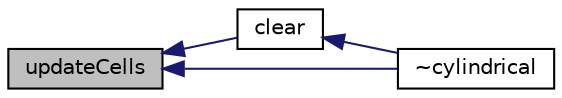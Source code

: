 digraph "updateCells"
{
  bgcolor="transparent";
  edge [fontname="Helvetica",fontsize="10",labelfontname="Helvetica",labelfontsize="10"];
  node [fontname="Helvetica",fontsize="10",shape=record];
  rankdir="LR";
  Node1202 [label="updateCells",height=0.2,width=0.4,color="black", fillcolor="grey75", style="filled", fontcolor="black"];
  Node1202 -> Node1203 [dir="back",color="midnightblue",fontsize="10",style="solid",fontname="Helvetica"];
  Node1203 [label="clear",height=0.2,width=0.4,color="black",URL="$a26129.html#ac8bb3912a3ce86b15842e79d0b421204",tooltip="Reset rotation to an identity rotation. "];
  Node1203 -> Node1204 [dir="back",color="midnightblue",fontsize="10",style="solid",fontname="Helvetica"];
  Node1204 [label="~cylindrical",height=0.2,width=0.4,color="black",URL="$a26129.html#a65e532b198e134e075d21251b3953687",tooltip="Destructor. "];
  Node1202 -> Node1204 [dir="back",color="midnightblue",fontsize="10",style="solid",fontname="Helvetica"];
}

